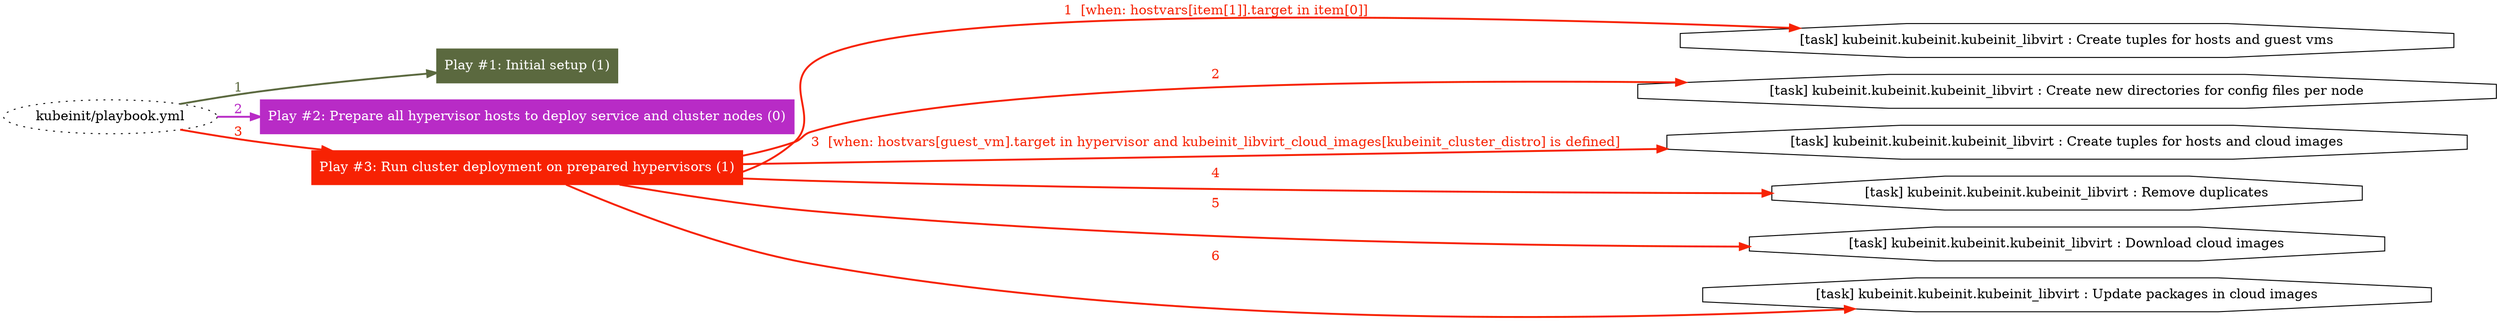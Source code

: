 digraph "kubeinit/playbook.yml "{
	graph [concentrate=true ordering=in rankdir=LR ratio=fill]
	edge [esep=5 sep=10]
	"kubeinit/playbook.yml" [id=root_node style=dotted]
	subgraph "Play #1: Initial setup (1) "{
		"Play #1: Initial setup (1)" [color="#5b693f" fontcolor="#ffffff" id="play_b9c17181-246c-4b96-828e-e93517c1a608" shape=box style=filled tooltip=localhost]
		"kubeinit/playbook.yml" -> "Play #1: Initial setup (1)" [label=1 color="#5b693f" fontcolor="#5b693f" id="edge_9259df2a-aec8-4925-a5de-896f3e25e8cc" style=bold]
	}
	subgraph "Play #2: Prepare all hypervisor hosts to deploy service and cluster nodes (0) "{
		"Play #2: Prepare all hypervisor hosts to deploy service and cluster nodes (0)" [color="#b82bc6" fontcolor="#ffffff" id="play_169bfd5a-9fa7-4d4c-8d50-03433746fb97" shape=box style=filled tooltip=""]
		"kubeinit/playbook.yml" -> "Play #2: Prepare all hypervisor hosts to deploy service and cluster nodes (0)" [label=2 color="#b82bc6" fontcolor="#b82bc6" id="edge_768cfe82-1cd1-4bb1-8184-e3cb8b2353b2" style=bold]
	}
	subgraph "Play #3: Run cluster deployment on prepared hypervisors (1) "{
		"Play #3: Run cluster deployment on prepared hypervisors (1)" [color="#f72203" fontcolor="#ffffff" id="play_8395417f-7e45-41d1-9f4d-c001824a9e55" shape=box style=filled tooltip=localhost]
		"kubeinit/playbook.yml" -> "Play #3: Run cluster deployment on prepared hypervisors (1)" [label=3 color="#f72203" fontcolor="#f72203" id="edge_f01cbd03-17c4-465f-9a56-24471a1e1683" style=bold]
		"task_c02a0320-0eef-4c57-96a3-bf8abb00fc74" [label="[task] kubeinit.kubeinit.kubeinit_libvirt : Create tuples for hosts and guest vms" id="task_c02a0320-0eef-4c57-96a3-bf8abb00fc74" shape=octagon tooltip="[task] kubeinit.kubeinit.kubeinit_libvirt : Create tuples for hosts and guest vms"]
		"Play #3: Run cluster deployment on prepared hypervisors (1)" -> "task_c02a0320-0eef-4c57-96a3-bf8abb00fc74" [label="1  [when: hostvars[item[1]].target in item[0]]" color="#f72203" fontcolor="#f72203" id="edge_e40cd5c2-3679-46bf-8411-27f081601a1d" style=bold]
		"task_f5387f21-c987-4caa-85f4-9bc31cb5a404" [label="[task] kubeinit.kubeinit.kubeinit_libvirt : Create new directories for config files per node" id="task_f5387f21-c987-4caa-85f4-9bc31cb5a404" shape=octagon tooltip="[task] kubeinit.kubeinit.kubeinit_libvirt : Create new directories for config files per node"]
		"Play #3: Run cluster deployment on prepared hypervisors (1)" -> "task_f5387f21-c987-4caa-85f4-9bc31cb5a404" [label=2 color="#f72203" fontcolor="#f72203" id="edge_485fc99b-cc39-407e-93d6-f456f9f3a3d3" style=bold]
		"task_bed97988-01f5-42ab-99e4-9af068ff8009" [label="[task] kubeinit.kubeinit.kubeinit_libvirt : Create tuples for hosts and cloud images" id="task_bed97988-01f5-42ab-99e4-9af068ff8009" shape=octagon tooltip="[task] kubeinit.kubeinit.kubeinit_libvirt : Create tuples for hosts and cloud images"]
		"Play #3: Run cluster deployment on prepared hypervisors (1)" -> "task_bed97988-01f5-42ab-99e4-9af068ff8009" [label="3  [when: hostvars[guest_vm].target in hypervisor and kubeinit_libvirt_cloud_images[kubeinit_cluster_distro] is defined]" color="#f72203" fontcolor="#f72203" id="edge_39ed2adc-ee3e-40dd-9448-79f94933432f" style=bold]
		"task_8036eb66-241b-4506-8740-7fa13383a140" [label="[task] kubeinit.kubeinit.kubeinit_libvirt : Remove duplicates" id="task_8036eb66-241b-4506-8740-7fa13383a140" shape=octagon tooltip="[task] kubeinit.kubeinit.kubeinit_libvirt : Remove duplicates"]
		"Play #3: Run cluster deployment on prepared hypervisors (1)" -> "task_8036eb66-241b-4506-8740-7fa13383a140" [label=4 color="#f72203" fontcolor="#f72203" id="edge_76675f43-56a3-4bc8-a7e3-c2da80d3c36c" style=bold]
		"task_2a2a44ca-b309-42ad-ac49-bbe4b845e481" [label="[task] kubeinit.kubeinit.kubeinit_libvirt : Download cloud images" id="task_2a2a44ca-b309-42ad-ac49-bbe4b845e481" shape=octagon tooltip="[task] kubeinit.kubeinit.kubeinit_libvirt : Download cloud images"]
		"Play #3: Run cluster deployment on prepared hypervisors (1)" -> "task_2a2a44ca-b309-42ad-ac49-bbe4b845e481" [label=5 color="#f72203" fontcolor="#f72203" id="edge_65d7ef46-0b5f-48a4-9ea6-9c5c1a921759" style=bold]
		"task_cdc7fa14-34dc-42bf-94ea-0bcfc8c7461f" [label="[task] kubeinit.kubeinit.kubeinit_libvirt : Update packages in cloud images" id="task_cdc7fa14-34dc-42bf-94ea-0bcfc8c7461f" shape=octagon tooltip="[task] kubeinit.kubeinit.kubeinit_libvirt : Update packages in cloud images"]
		"Play #3: Run cluster deployment on prepared hypervisors (1)" -> "task_cdc7fa14-34dc-42bf-94ea-0bcfc8c7461f" [label=6 color="#f72203" fontcolor="#f72203" id="edge_c69a26e6-d261-4b57-b074-2b7c3f558b2b" style=bold]
	}
}
